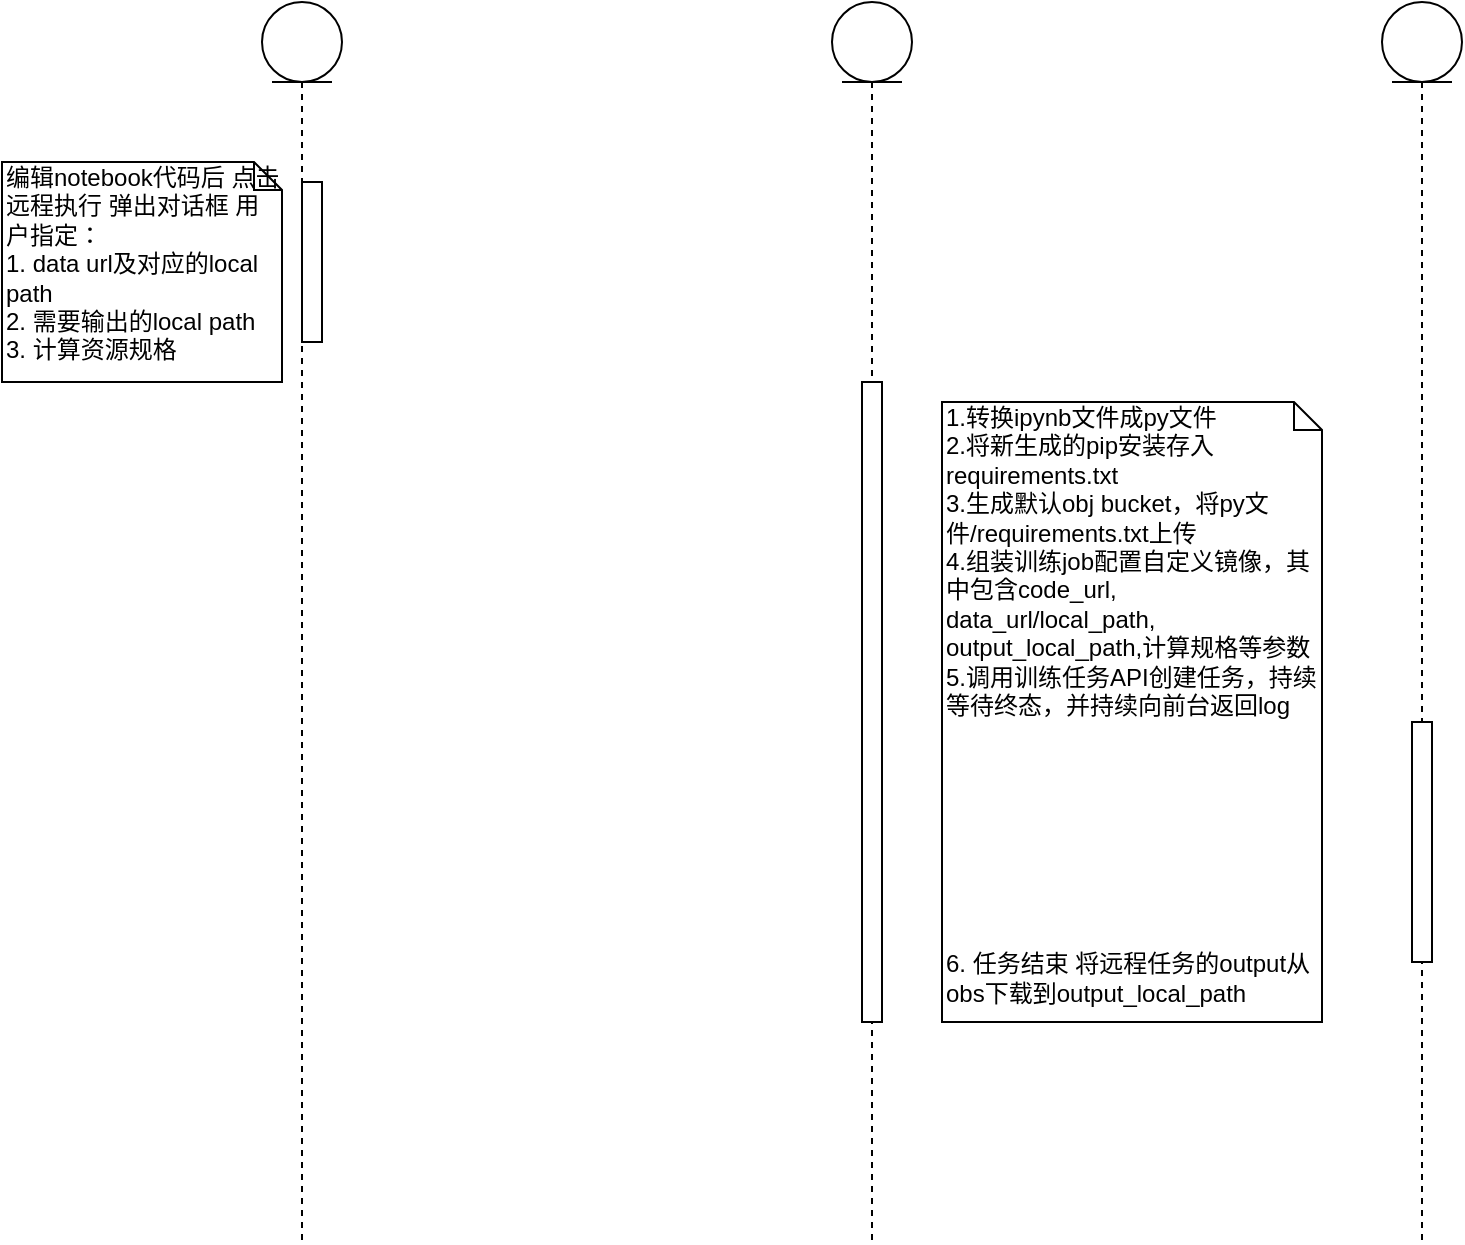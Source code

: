 <mxfile type="github" version="12.9.14"><diagram id="rHfUqTyXawN6dN342Y3W" name="Page-1"><mxGraphModel page="1" grid="1" dx="1761" dy="963" gridSize="10" guides="1" tooltips="1" connect="1" arrows="1" fold="1" pageScale="1" pageWidth="3300" pageHeight="4681" math="0" shadow="0"><root><mxCell id="0"/><mxCell id="1" parent="0"/><mxCell id="G0uET5Q_VYbNLyBC4Jm4-1" value="" parent="1" style="shape=umlLifeline;participant=umlEntity;perimeter=lifelinePerimeter;whiteSpace=wrap;html=1;container=1;collapsible=0;recursiveResize=0;verticalAlign=top;spacingTop=36;labelBackgroundColor=#ffffff;outlineConnect=0;" vertex="1"><mxGeometry as="geometry" y="280" x="420" height="620" width="40"/></mxCell><mxCell id="G0uET5Q_VYbNLyBC4Jm4-9" value="" parent="G0uET5Q_VYbNLyBC4Jm4-1" style="html=1;points=[];perimeter=orthogonalPerimeter;" vertex="1"><mxGeometry as="geometry" y="90" x="20" height="80" width="10"/></mxCell><mxCell id="G0uET5Q_VYbNLyBC4Jm4-3" value="" parent="1" style="shape=umlLifeline;participant=umlEntity;perimeter=lifelinePerimeter;whiteSpace=wrap;html=1;container=1;collapsible=0;recursiveResize=0;verticalAlign=top;spacingTop=36;labelBackgroundColor=#ffffff;outlineConnect=0;" vertex="1"><mxGeometry as="geometry" y="280" x="980" height="620" width="40"/></mxCell><mxCell id="G0uET5Q_VYbNLyBC4Jm4-4" value="" parent="1" style="shape=umlLifeline;participant=umlEntity;perimeter=lifelinePerimeter;whiteSpace=wrap;html=1;container=1;collapsible=0;recursiveResize=0;verticalAlign=top;spacingTop=36;labelBackgroundColor=#ffffff;outlineConnect=0;" vertex="1"><mxGeometry as="geometry" y="280" x="705" height="620" width="40"/></mxCell><mxCell id="G0uET5Q_VYbNLyBC4Jm4-10" value="" parent="G0uET5Q_VYbNLyBC4Jm4-4" style="html=1;points=[];perimeter=orthogonalPerimeter;" vertex="1"><mxGeometry as="geometry" y="190" x="15" height="320" width="10"/></mxCell><mxCell id="G0uET5Q_VYbNLyBC4Jm4-8" value="编辑notebook代码后 点击远程执行 弹出对话框 用户指定：&lt;br&gt;1. data url及对应的local path&lt;br&gt;2. 需要输出的local path&lt;br&gt;3. 计算资源规格" parent="1" style="shape=note;whiteSpace=wrap;html=1;size=14;verticalAlign=top;align=left;spacingTop=-6;" vertex="1"><mxGeometry as="geometry" y="360" x="290" height="110" width="140"/></mxCell><mxCell id="G0uET5Q_VYbNLyBC4Jm4-12" value="1.转换ipynb文件成py文件&lt;br&gt;2.将新生成的pip安装存入requirements.txt&lt;br&gt;3.生成默认obj bucket，将py文件/requirements.txt上传&lt;br&gt;4.组装训练job配置自定义镜像，其中包含code_url, data_url/local_path, output_local_path,计算规格等参数&lt;br&gt;5.调用训练任务API创建任务，持续等待终态，并持续向前台返回log&lt;br&gt;&lt;br&gt;&lt;br&gt;&lt;br&gt;&lt;br&gt;&lt;br&gt;&lt;br&gt;&lt;br&gt;&lt;br&gt;6. 任务结束 将远程任务的output从obs下载到output_local_path" parent="1" style="shape=note;whiteSpace=wrap;html=1;size=14;verticalAlign=top;align=left;spacingTop=-6;" vertex="1"><mxGeometry as="geometry" y="480" x="760" height="310" width="190"/></mxCell><mxCell id="G0uET5Q_VYbNLyBC4Jm4-15" value="" parent="1" style="html=1;points=[];perimeter=orthogonalPerimeter;" vertex="1"><mxGeometry as="geometry" y="640" x="995" height="120" width="10"/></mxCell></root></mxGraphModel></diagram></mxfile>